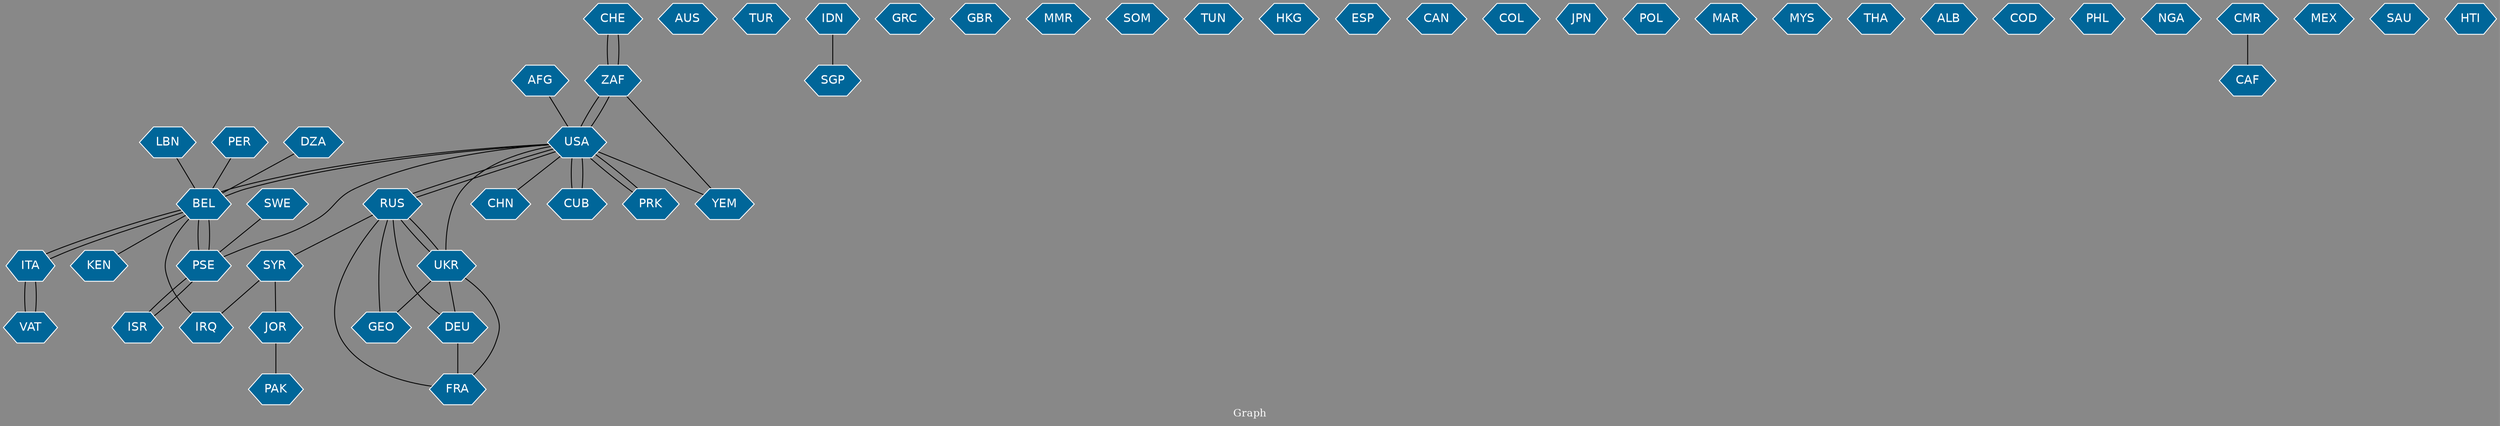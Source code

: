 // Countries together in item graph
graph {
	graph [bgcolor="#888888" fontcolor=white fontsize=12 label="Graph" outputorder=edgesfirst overlap=prism]
	node [color=white fillcolor="#006699" fontcolor=white fontname=Helvetica shape=hexagon style=filled]
	edge [arrowhead=open color=black fontcolor=white fontname=Courier fontsize=12]
		CHE [label=CHE]
		ZAF [label=ZAF]
		ISR [label=ISR]
		AUS [label=AUS]
		TUR [label=TUR]
		DEU [label=DEU]
		BEL [label=BEL]
		PSE [label=PSE]
		UKR [label=UKR]
		IDN [label=IDN]
		USA [label=USA]
		GRC [label=GRC]
		PER [label=PER]
		RUS [label=RUS]
		SWE [label=SWE]
		YEM [label=YEM]
		CHN [label=CHN]
		CUB [label=CUB]
		IRQ [label=IRQ]
		PRK [label=PRK]
		GBR [label=GBR]
		AFG [label=AFG]
		MMR [label=MMR]
		SOM [label=SOM]
		TUN [label=TUN]
		HKG [label=HKG]
		VAT [label=VAT]
		ITA [label=ITA]
		JOR [label=JOR]
		PAK [label=PAK]
		ESP [label=ESP]
		CAN [label=CAN]
		COL [label=COL]
		FRA [label=FRA]
		DZA [label=DZA]
		JPN [label=JPN]
		SGP [label=SGP]
		POL [label=POL]
		MAR [label=MAR]
		LBN [label=LBN]
		KEN [label=KEN]
		MYS [label=MYS]
		THA [label=THA]
		SYR [label=SYR]
		ALB [label=ALB]
		COD [label=COD]
		GEO [label=GEO]
		PHL [label=PHL]
		NGA [label=NGA]
		CMR [label=CMR]
		CAF [label=CAF]
		MEX [label=MEX]
		SAU [label=SAU]
		HTI [label=HTI]
			PSE -- BEL [weight=1]
			UKR -- FRA [weight=1]
			USA -- ZAF [weight=2]
			BEL -- USA [weight=2]
			UKR -- RUS [weight=2]
			BEL -- KEN [weight=1]
			BEL -- IRQ [weight=1]
			ZAF -- USA [weight=1]
			RUS -- FRA [weight=1]
			DEU -- FRA [weight=1]
			UKR -- DEU [weight=1]
			LBN -- BEL [weight=2]
			RUS -- SYR [weight=1]
			SYR -- IRQ [weight=1]
			BEL -- PSE [weight=2]
			USA -- BEL [weight=3]
			SYR -- JOR [weight=1]
			BEL -- ITA [weight=1]
			ZAF -- CHE [weight=1]
			AFG -- USA [weight=1]
			SWE -- PSE [weight=2]
			VAT -- ITA [weight=1]
			ITA -- VAT [weight=1]
			RUS -- USA [weight=1]
			USA -- CUB [weight=3]
			PER -- BEL [weight=1]
			UKR -- USA [weight=2]
			RUS -- DEU [weight=1]
			PSE -- USA [weight=1]
			PSE -- ISR [weight=1]
			CUB -- USA [weight=6]
			JOR -- PAK [weight=1]
			RUS -- GEO [weight=1]
			USA -- CHN [weight=2]
			USA -- YEM [weight=2]
			ITA -- BEL [weight=2]
			CMR -- CAF [weight=1]
			RUS -- UKR [weight=7]
			IDN -- SGP [weight=1]
			USA -- RUS [weight=1]
			PRK -- USA [weight=9]
			ISR -- PSE [weight=3]
			DZA -- BEL [weight=1]
			UKR -- GEO [weight=1]
			ZAF -- YEM [weight=2]
			CHE -- ZAF [weight=1]
			USA -- PRK [weight=4]
}